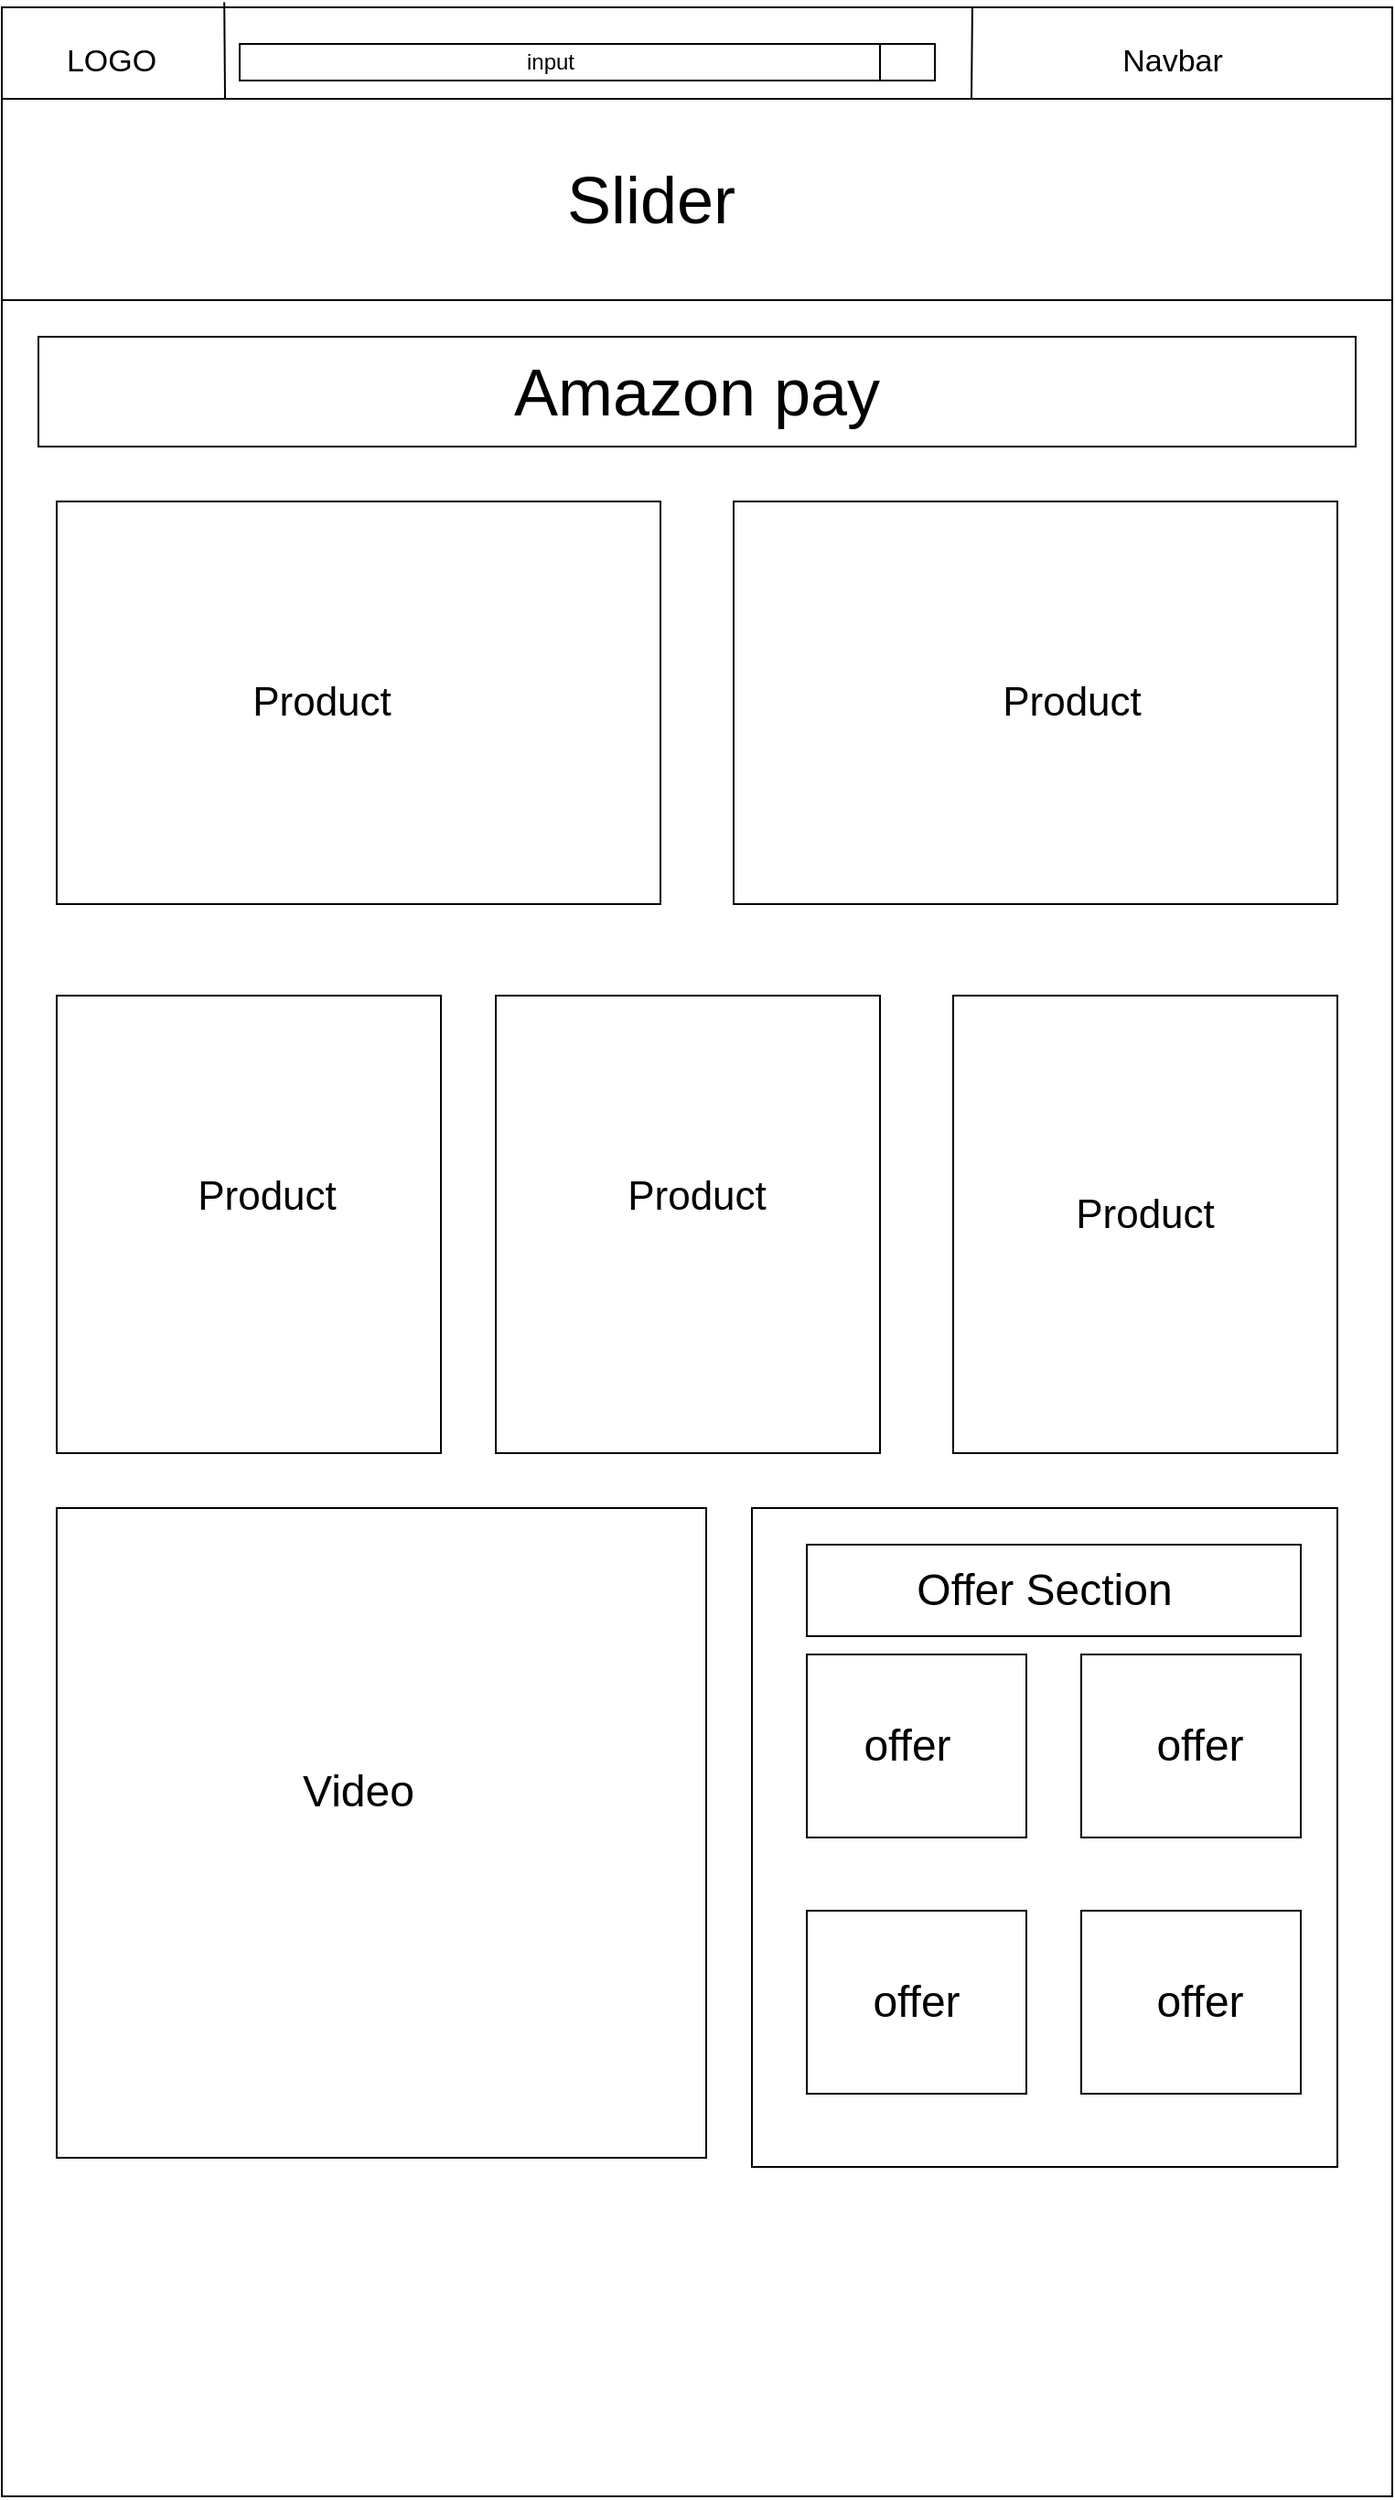 <mxfile version="13.7.9" type="device"><diagram id="HWx7qFPhi_oKW7wxgM_5" name="Page-1"><mxGraphModel dx="1024" dy="632" grid="1" gridSize="10" guides="1" tooltips="1" connect="1" arrows="1" fold="1" page="1" pageScale="1" pageWidth="850" pageHeight="2000" math="0" shadow="0"><root><mxCell id="0"/><mxCell id="1" parent="0"/><mxCell id="AWteEkWRH1vUQ325wR5E-1" value="" style="rounded=0;whiteSpace=wrap;html=1;" parent="1" vertex="1"><mxGeometry x="40" y="30" width="760" height="1360" as="geometry"/></mxCell><mxCell id="AWteEkWRH1vUQ325wR5E-20" value="" style="rounded=0;whiteSpace=wrap;html=1;fontSize=12;" parent="1" vertex="1"><mxGeometry x="40" y="80" width="760" height="110" as="geometry"/></mxCell><mxCell id="AWteEkWRH1vUQ325wR5E-4" value="" style="endArrow=none;html=1;exitX=0.16;exitY=-0.002;exitDx=0;exitDy=0;exitPerimeter=0;" parent="1" source="AWteEkWRH1vUQ325wR5E-1" edge="1"><mxGeometry width="50" height="50" relative="1" as="geometry"><mxPoint x="400" y="310" as="sourcePoint"/><mxPoint x="162" y="80" as="targetPoint"/></mxGeometry></mxCell><mxCell id="AWteEkWRH1vUQ325wR5E-5" value="" style="rounded=0;whiteSpace=wrap;html=1;" parent="1" vertex="1"><mxGeometry x="170" y="50" width="350" height="20" as="geometry"/></mxCell><mxCell id="AWteEkWRH1vUQ325wR5E-6" value="" style="rounded=0;whiteSpace=wrap;html=1;" parent="1" vertex="1"><mxGeometry x="520" y="50" width="30" height="20" as="geometry"/></mxCell><mxCell id="AWteEkWRH1vUQ325wR5E-7" value="" style="endArrow=none;html=1;entryX=0.698;entryY=0;entryDx=0;entryDy=0;entryPerimeter=0;" parent="1" target="AWteEkWRH1vUQ325wR5E-1" edge="1"><mxGeometry width="50" height="50" relative="1" as="geometry"><mxPoint x="570" y="80" as="sourcePoint"/><mxPoint x="450" y="260" as="targetPoint"/></mxGeometry></mxCell><mxCell id="AWteEkWRH1vUQ325wR5E-8" value="Navbar" style="text;html=1;strokeColor=none;fillColor=none;align=center;verticalAlign=middle;whiteSpace=wrap;rounded=0;fontSize=17;" parent="1" vertex="1"><mxGeometry x="600" y="45" width="160" height="30" as="geometry"/></mxCell><mxCell id="AWteEkWRH1vUQ325wR5E-9" value="LOGO" style="text;html=1;strokeColor=none;fillColor=none;align=center;verticalAlign=middle;whiteSpace=wrap;rounded=0;fontSize=17;" parent="1" vertex="1"><mxGeometry x="70" y="50" width="60" height="20" as="geometry"/></mxCell><mxCell id="AWteEkWRH1vUQ325wR5E-10" value="Slider" style="text;html=1;strokeColor=none;fillColor=none;align=center;verticalAlign=middle;whiteSpace=wrap;rounded=0;fontSize=36;" parent="1" vertex="1"><mxGeometry x="160" y="105" width="470" height="60" as="geometry"/></mxCell><mxCell id="AWteEkWRH1vUQ325wR5E-13" value="Amazon pay" style="rounded=0;whiteSpace=wrap;html=1;fontSize=36;" parent="1" vertex="1"><mxGeometry x="60" y="210" width="720" height="60" as="geometry"/></mxCell><mxCell id="AWteEkWRH1vUQ325wR5E-14" value="" style="rounded=0;whiteSpace=wrap;html=1;fontSize=36;" parent="1" vertex="1"><mxGeometry x="70" y="300" width="330" height="220" as="geometry"/></mxCell><mxCell id="AWteEkWRH1vUQ325wR5E-15" value="" style="rounded=0;whiteSpace=wrap;html=1;fontSize=36;" parent="1" vertex="1"><mxGeometry x="440" y="300" width="330" height="220" as="geometry"/></mxCell><mxCell id="AWteEkWRH1vUQ325wR5E-16" value="Product" style="text;html=1;strokeColor=none;fillColor=none;align=center;verticalAlign=middle;whiteSpace=wrap;rounded=0;fontSize=22;" parent="1" vertex="1"><mxGeometry x="160" y="400" width="110" height="20" as="geometry"/></mxCell><mxCell id="AWteEkWRH1vUQ325wR5E-17" value="Product" style="text;html=1;strokeColor=none;fillColor=none;align=center;verticalAlign=middle;whiteSpace=wrap;rounded=0;fontSize=22;" parent="1" vertex="1"><mxGeometry x="570" y="400" width="110" height="20" as="geometry"/></mxCell><mxCell id="AWteEkWRH1vUQ325wR5E-18" value="input" style="text;html=1;strokeColor=none;fillColor=none;align=center;verticalAlign=middle;whiteSpace=wrap;rounded=0;fontSize=12;" parent="1" vertex="1"><mxGeometry x="320" y="50" width="40" height="20" as="geometry"/></mxCell><mxCell id="AWteEkWRH1vUQ325wR5E-21" value="" style="rounded=0;whiteSpace=wrap;html=1;fontSize=12;" parent="1" vertex="1"><mxGeometry x="70" y="570" width="210" height="250" as="geometry"/></mxCell><mxCell id="AWteEkWRH1vUQ325wR5E-22" value="" style="rounded=0;whiteSpace=wrap;html=1;fontSize=12;" parent="1" vertex="1"><mxGeometry x="310" y="570" width="210" height="250" as="geometry"/></mxCell><mxCell id="AWteEkWRH1vUQ325wR5E-23" value="" style="rounded=0;whiteSpace=wrap;html=1;fontSize=12;" parent="1" vertex="1"><mxGeometry x="560" y="570" width="210" height="250" as="geometry"/></mxCell><mxCell id="AWteEkWRH1vUQ325wR5E-24" value="Product" style="text;html=1;strokeColor=none;fillColor=none;align=center;verticalAlign=middle;whiteSpace=wrap;rounded=0;fontSize=22;" parent="1" vertex="1"><mxGeometry x="610" y="680" width="110" height="20" as="geometry"/></mxCell><mxCell id="AWteEkWRH1vUQ325wR5E-25" value="Product" style="text;html=1;strokeColor=none;fillColor=none;align=center;verticalAlign=middle;whiteSpace=wrap;rounded=0;fontSize=22;" parent="1" vertex="1"><mxGeometry x="130" y="670" width="110" height="20" as="geometry"/></mxCell><mxCell id="AWteEkWRH1vUQ325wR5E-26" value="Product" style="text;html=1;strokeColor=none;fillColor=none;align=center;verticalAlign=middle;whiteSpace=wrap;rounded=0;fontSize=22;" parent="1" vertex="1"><mxGeometry x="365" y="670" width="110" height="20" as="geometry"/></mxCell><mxCell id="AWteEkWRH1vUQ325wR5E-27" value="" style="whiteSpace=wrap;html=1;aspect=fixed;fontSize=12;" parent="1" vertex="1"><mxGeometry x="70" y="850" width="355" height="355" as="geometry"/></mxCell><mxCell id="AWteEkWRH1vUQ325wR5E-28" value="Video" style="text;html=1;strokeColor=none;fillColor=none;align=center;verticalAlign=middle;whiteSpace=wrap;rounded=0;fontSize=24;" parent="1" vertex="1"><mxGeometry x="155" y="980" width="160" height="50" as="geometry"/></mxCell><mxCell id="AWteEkWRH1vUQ325wR5E-29" value="" style="rounded=0;whiteSpace=wrap;html=1;fontSize=24;" parent="1" vertex="1"><mxGeometry x="450" y="850" width="320" height="360" as="geometry"/></mxCell><mxCell id="AWteEkWRH1vUQ325wR5E-30" value="" style="rounded=0;whiteSpace=wrap;html=1;fontSize=24;" parent="1" vertex="1"><mxGeometry x="480" y="930" width="120" height="100" as="geometry"/></mxCell><mxCell id="AWteEkWRH1vUQ325wR5E-31" value="" style="rounded=0;whiteSpace=wrap;html=1;fontSize=24;" parent="1" vertex="1"><mxGeometry x="630" y="1070" width="120" height="100" as="geometry"/></mxCell><mxCell id="AWteEkWRH1vUQ325wR5E-32" value="" style="rounded=0;whiteSpace=wrap;html=1;fontSize=24;" parent="1" vertex="1"><mxGeometry x="630" y="930" width="120" height="100" as="geometry"/></mxCell><mxCell id="AWteEkWRH1vUQ325wR5E-33" value="" style="rounded=0;whiteSpace=wrap;html=1;fontSize=24;" parent="1" vertex="1"><mxGeometry x="480" y="1070" width="120" height="100" as="geometry"/></mxCell><mxCell id="AWteEkWRH1vUQ325wR5E-34" value="" style="rounded=0;whiteSpace=wrap;html=1;fontSize=24;" parent="1" vertex="1"><mxGeometry x="480" y="870" width="270" height="50" as="geometry"/></mxCell><mxCell id="AWteEkWRH1vUQ325wR5E-35" value="Offer Section" style="text;html=1;strokeColor=none;fillColor=none;align=center;verticalAlign=middle;whiteSpace=wrap;rounded=0;fontSize=24;" parent="1" vertex="1"><mxGeometry x="505" y="877.5" width="210" height="35" as="geometry"/></mxCell><mxCell id="AWteEkWRH1vUQ325wR5E-36" value="offer" style="text;html=1;strokeColor=none;fillColor=none;align=center;verticalAlign=middle;whiteSpace=wrap;rounded=0;fontSize=24;" parent="1" vertex="1"><mxGeometry x="675" y="1110" width="40" height="20" as="geometry"/></mxCell><mxCell id="AWteEkWRH1vUQ325wR5E-37" value="offer" style="text;html=1;strokeColor=none;fillColor=none;align=center;verticalAlign=middle;whiteSpace=wrap;rounded=0;fontSize=24;" parent="1" vertex="1"><mxGeometry x="675" y="970" width="40" height="20" as="geometry"/></mxCell><mxCell id="AWteEkWRH1vUQ325wR5E-38" value="offer" style="text;html=1;strokeColor=none;fillColor=none;align=center;verticalAlign=middle;whiteSpace=wrap;rounded=0;fontSize=24;" parent="1" vertex="1"><mxGeometry x="515" y="970" width="40" height="20" as="geometry"/></mxCell><mxCell id="AWteEkWRH1vUQ325wR5E-39" value="offer" style="text;html=1;strokeColor=none;fillColor=none;align=center;verticalAlign=middle;whiteSpace=wrap;rounded=0;fontSize=24;" parent="1" vertex="1"><mxGeometry x="520" y="1110" width="40" height="20" as="geometry"/></mxCell></root></mxGraphModel></diagram></mxfile>